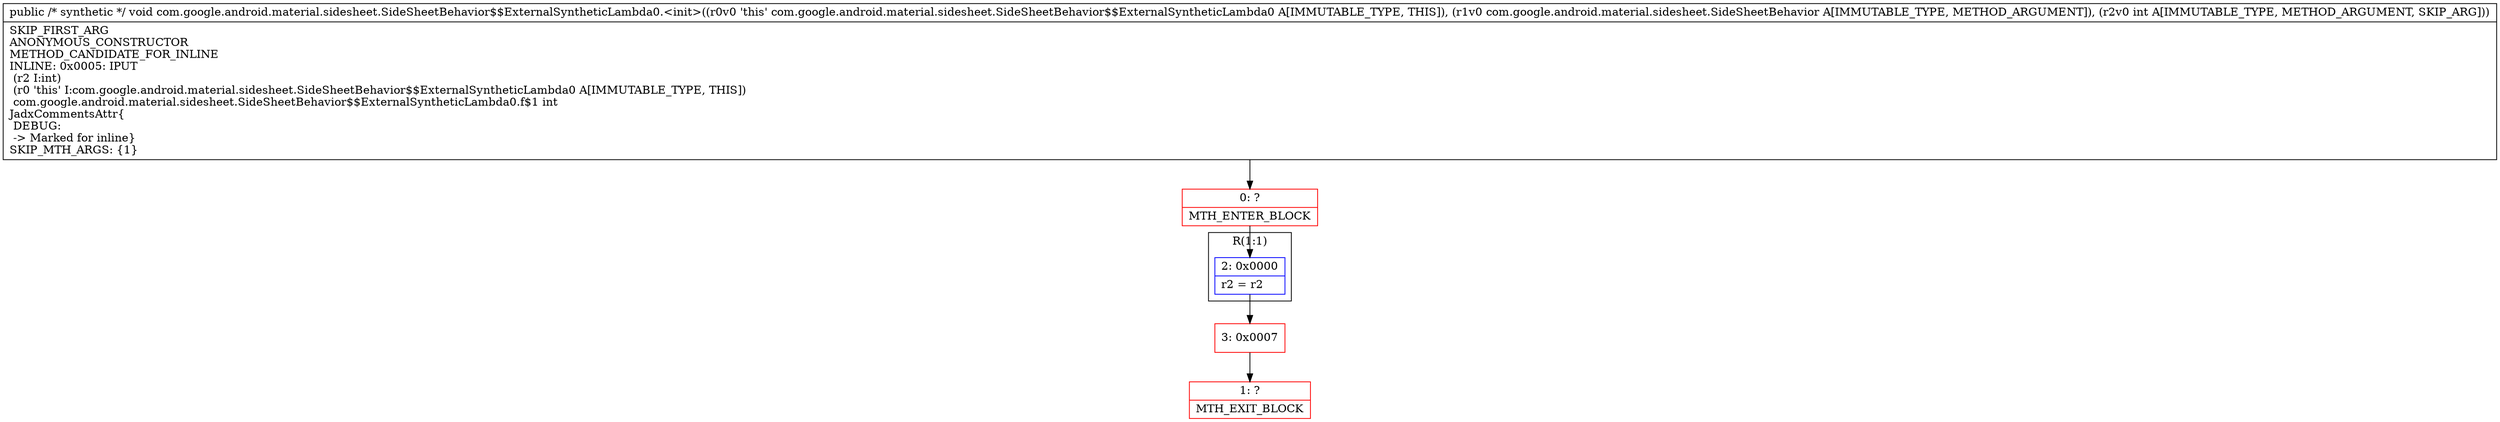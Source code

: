 digraph "CFG forcom.google.android.material.sidesheet.SideSheetBehavior$$ExternalSyntheticLambda0.\<init\>(Lcom\/google\/android\/material\/sidesheet\/SideSheetBehavior;I)V" {
subgraph cluster_Region_519589573 {
label = "R(1:1)";
node [shape=record,color=blue];
Node_2 [shape=record,label="{2\:\ 0x0000|r2 = r2\l}"];
}
Node_0 [shape=record,color=red,label="{0\:\ ?|MTH_ENTER_BLOCK\l}"];
Node_3 [shape=record,color=red,label="{3\:\ 0x0007}"];
Node_1 [shape=record,color=red,label="{1\:\ ?|MTH_EXIT_BLOCK\l}"];
MethodNode[shape=record,label="{public \/* synthetic *\/ void com.google.android.material.sidesheet.SideSheetBehavior$$ExternalSyntheticLambda0.\<init\>((r0v0 'this' com.google.android.material.sidesheet.SideSheetBehavior$$ExternalSyntheticLambda0 A[IMMUTABLE_TYPE, THIS]), (r1v0 com.google.android.material.sidesheet.SideSheetBehavior A[IMMUTABLE_TYPE, METHOD_ARGUMENT]), (r2v0 int A[IMMUTABLE_TYPE, METHOD_ARGUMENT, SKIP_ARG]))  | SKIP_FIRST_ARG\lANONYMOUS_CONSTRUCTOR\lMETHOD_CANDIDATE_FOR_INLINE\lINLINE: 0x0005: IPUT  \l  (r2 I:int)\l  (r0 'this' I:com.google.android.material.sidesheet.SideSheetBehavior$$ExternalSyntheticLambda0 A[IMMUTABLE_TYPE, THIS])\l com.google.android.material.sidesheet.SideSheetBehavior$$ExternalSyntheticLambda0.f$1 int\lJadxCommentsAttr\{\l DEBUG: \l \-\> Marked for inline\}\lSKIP_MTH_ARGS: \{1\}\l}"];
MethodNode -> Node_0;Node_2 -> Node_3;
Node_0 -> Node_2;
Node_3 -> Node_1;
}

